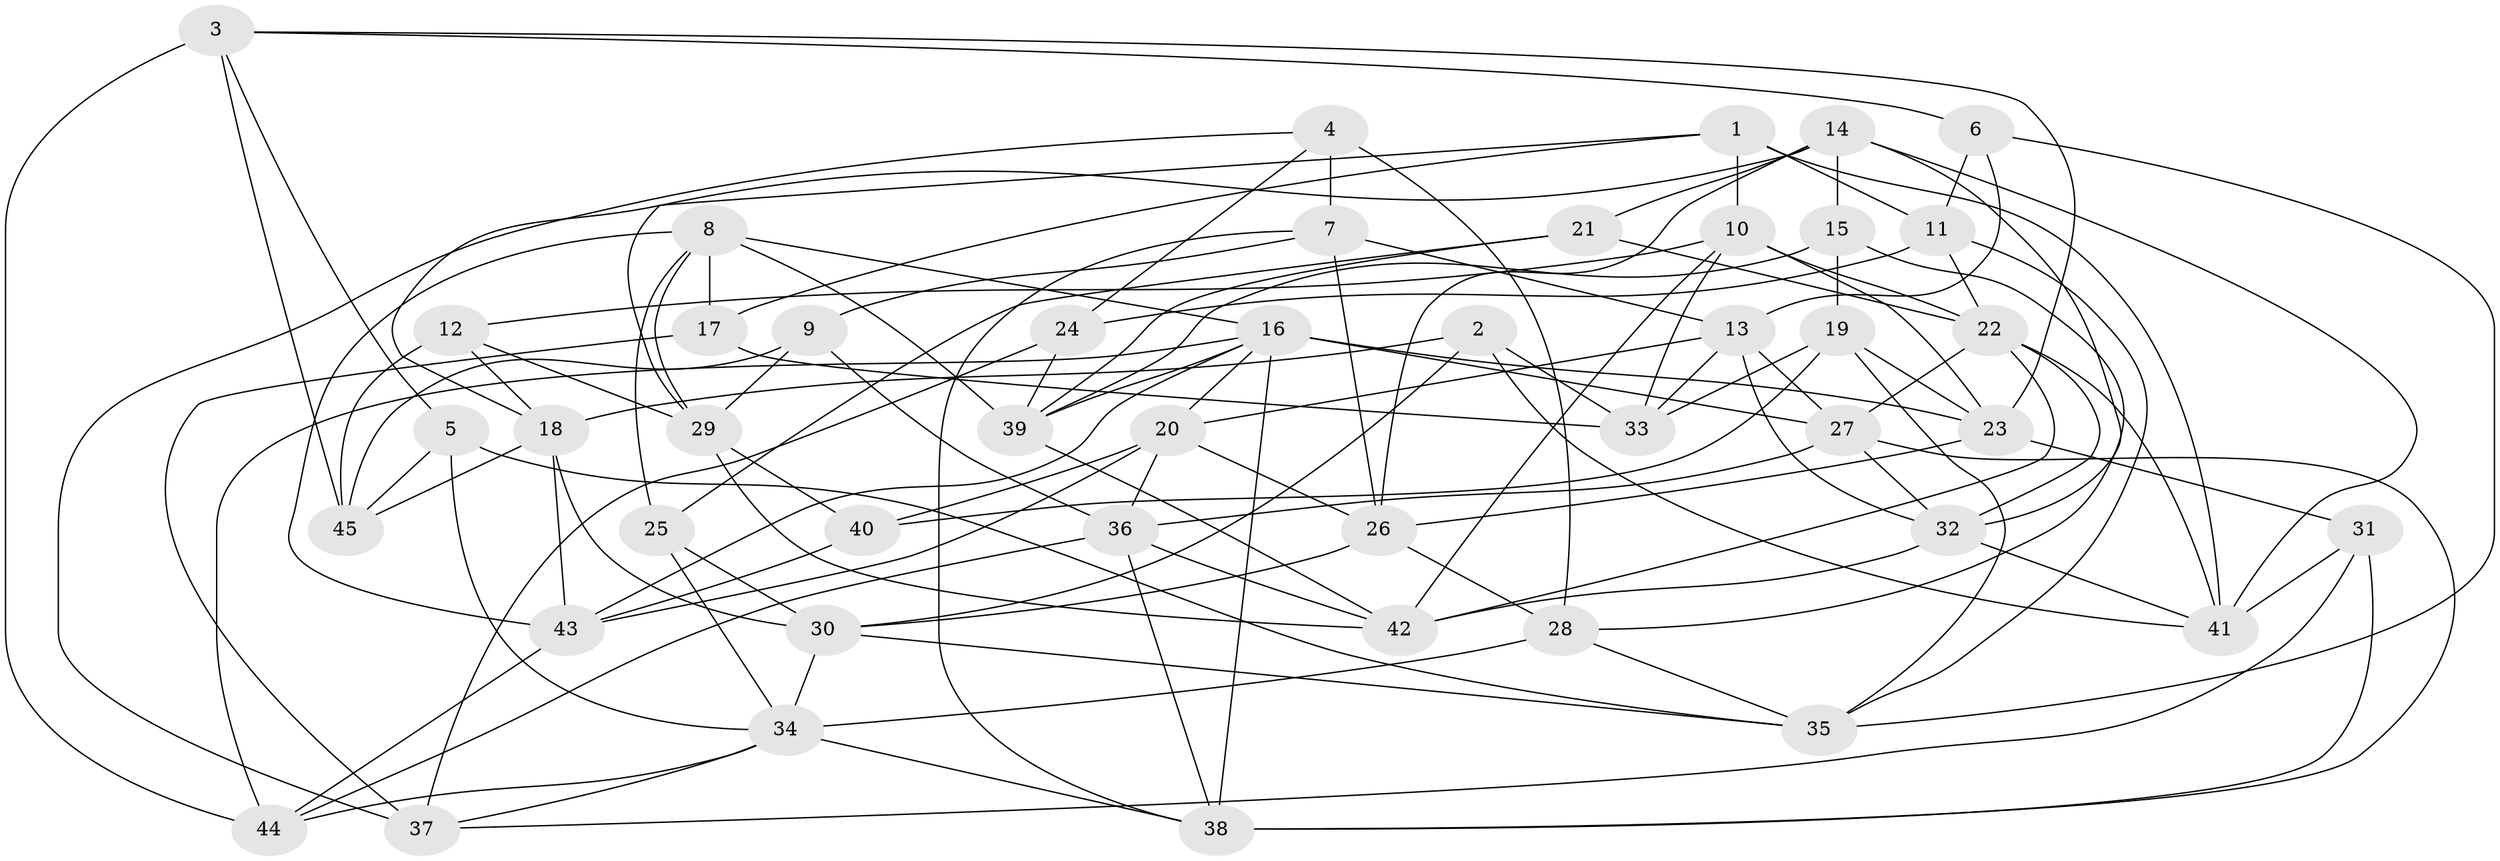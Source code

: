 // original degree distribution, {4: 1.0}
// Generated by graph-tools (version 1.1) at 2025/38/03/04/25 23:38:19]
// undirected, 45 vertices, 119 edges
graph export_dot {
  node [color=gray90,style=filled];
  1;
  2;
  3;
  4;
  5;
  6;
  7;
  8;
  9;
  10;
  11;
  12;
  13;
  14;
  15;
  16;
  17;
  18;
  19;
  20;
  21;
  22;
  23;
  24;
  25;
  26;
  27;
  28;
  29;
  30;
  31;
  32;
  33;
  34;
  35;
  36;
  37;
  38;
  39;
  40;
  41;
  42;
  43;
  44;
  45;
  1 -- 10 [weight=1.0];
  1 -- 11 [weight=2.0];
  1 -- 17 [weight=1.0];
  1 -- 29 [weight=1.0];
  1 -- 41 [weight=1.0];
  2 -- 18 [weight=1.0];
  2 -- 30 [weight=1.0];
  2 -- 33 [weight=1.0];
  2 -- 41 [weight=1.0];
  3 -- 5 [weight=1.0];
  3 -- 6 [weight=1.0];
  3 -- 23 [weight=1.0];
  3 -- 44 [weight=1.0];
  3 -- 45 [weight=2.0];
  4 -- 7 [weight=2.0];
  4 -- 24 [weight=1.0];
  4 -- 28 [weight=2.0];
  4 -- 37 [weight=1.0];
  5 -- 34 [weight=1.0];
  5 -- 35 [weight=1.0];
  5 -- 45 [weight=1.0];
  6 -- 11 [weight=1.0];
  6 -- 13 [weight=1.0];
  6 -- 35 [weight=1.0];
  7 -- 9 [weight=1.0];
  7 -- 13 [weight=1.0];
  7 -- 26 [weight=1.0];
  7 -- 38 [weight=1.0];
  8 -- 16 [weight=1.0];
  8 -- 17 [weight=1.0];
  8 -- 25 [weight=1.0];
  8 -- 29 [weight=1.0];
  8 -- 39 [weight=1.0];
  8 -- 43 [weight=1.0];
  9 -- 29 [weight=1.0];
  9 -- 36 [weight=1.0];
  9 -- 45 [weight=1.0];
  10 -- 12 [weight=1.0];
  10 -- 22 [weight=1.0];
  10 -- 23 [weight=1.0];
  10 -- 33 [weight=1.0];
  10 -- 42 [weight=1.0];
  11 -- 22 [weight=1.0];
  11 -- 24 [weight=1.0];
  11 -- 35 [weight=1.0];
  12 -- 18 [weight=1.0];
  12 -- 29 [weight=1.0];
  12 -- 45 [weight=1.0];
  13 -- 20 [weight=1.0];
  13 -- 27 [weight=1.0];
  13 -- 32 [weight=1.0];
  13 -- 33 [weight=1.0];
  14 -- 15 [weight=1.0];
  14 -- 18 [weight=1.0];
  14 -- 21 [weight=1.0];
  14 -- 26 [weight=1.0];
  14 -- 32 [weight=1.0];
  14 -- 41 [weight=1.0];
  15 -- 19 [weight=1.0];
  15 -- 28 [weight=1.0];
  15 -- 39 [weight=1.0];
  16 -- 20 [weight=1.0];
  16 -- 23 [weight=1.0];
  16 -- 27 [weight=1.0];
  16 -- 38 [weight=1.0];
  16 -- 39 [weight=1.0];
  16 -- 43 [weight=1.0];
  16 -- 44 [weight=1.0];
  17 -- 33 [weight=2.0];
  17 -- 37 [weight=2.0];
  18 -- 30 [weight=1.0];
  18 -- 43 [weight=1.0];
  18 -- 45 [weight=1.0];
  19 -- 23 [weight=1.0];
  19 -- 33 [weight=1.0];
  19 -- 35 [weight=1.0];
  19 -- 40 [weight=2.0];
  20 -- 26 [weight=1.0];
  20 -- 36 [weight=1.0];
  20 -- 40 [weight=1.0];
  20 -- 43 [weight=1.0];
  21 -- 22 [weight=2.0];
  21 -- 25 [weight=2.0];
  21 -- 39 [weight=1.0];
  22 -- 27 [weight=1.0];
  22 -- 32 [weight=1.0];
  22 -- 41 [weight=1.0];
  22 -- 42 [weight=1.0];
  23 -- 26 [weight=1.0];
  23 -- 31 [weight=1.0];
  24 -- 37 [weight=1.0];
  24 -- 39 [weight=1.0];
  25 -- 30 [weight=1.0];
  25 -- 34 [weight=2.0];
  26 -- 28 [weight=1.0];
  26 -- 30 [weight=1.0];
  27 -- 32 [weight=1.0];
  27 -- 36 [weight=1.0];
  27 -- 38 [weight=1.0];
  28 -- 34 [weight=1.0];
  28 -- 35 [weight=1.0];
  29 -- 40 [weight=1.0];
  29 -- 42 [weight=1.0];
  30 -- 34 [weight=1.0];
  30 -- 35 [weight=1.0];
  31 -- 37 [weight=1.0];
  31 -- 38 [weight=1.0];
  31 -- 41 [weight=1.0];
  32 -- 41 [weight=1.0];
  32 -- 42 [weight=1.0];
  34 -- 37 [weight=1.0];
  34 -- 38 [weight=1.0];
  34 -- 44 [weight=1.0];
  36 -- 38 [weight=1.0];
  36 -- 42 [weight=1.0];
  36 -- 44 [weight=1.0];
  39 -- 42 [weight=1.0];
  40 -- 43 [weight=2.0];
  43 -- 44 [weight=2.0];
}
